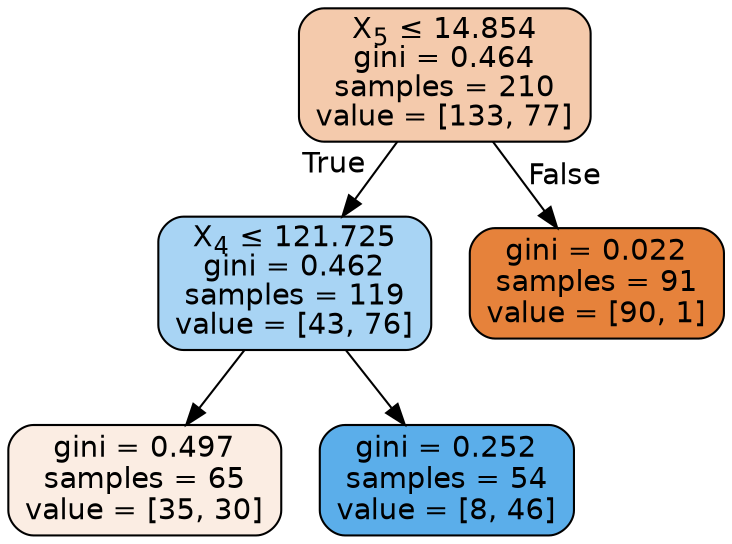 digraph Tree {
node [shape=box, style="filled, rounded", color="black", fontname=helvetica] ;
edge [fontname=helvetica] ;
0 [label=<X<SUB>5</SUB> &le; 14.854<br/>gini = 0.464<br/>samples = 210<br/>value = [133, 77]>, fillcolor="#e581396b"] ;
1 [label=<X<SUB>4</SUB> &le; 121.725<br/>gini = 0.462<br/>samples = 119<br/>value = [43, 76]>, fillcolor="#399de56f"] ;
0 -> 1 [labeldistance=2.5, labelangle=45, headlabel="True"] ;
2 [label=<gini = 0.497<br/>samples = 65<br/>value = [35, 30]>, fillcolor="#e5813924"] ;
1 -> 2 ;
3 [label=<gini = 0.252<br/>samples = 54<br/>value = [8, 46]>, fillcolor="#399de5d3"] ;
1 -> 3 ;
4 [label=<gini = 0.022<br/>samples = 91<br/>value = [90, 1]>, fillcolor="#e58139fc"] ;
0 -> 4 [labeldistance=2.5, labelangle=-45, headlabel="False"] ;
}